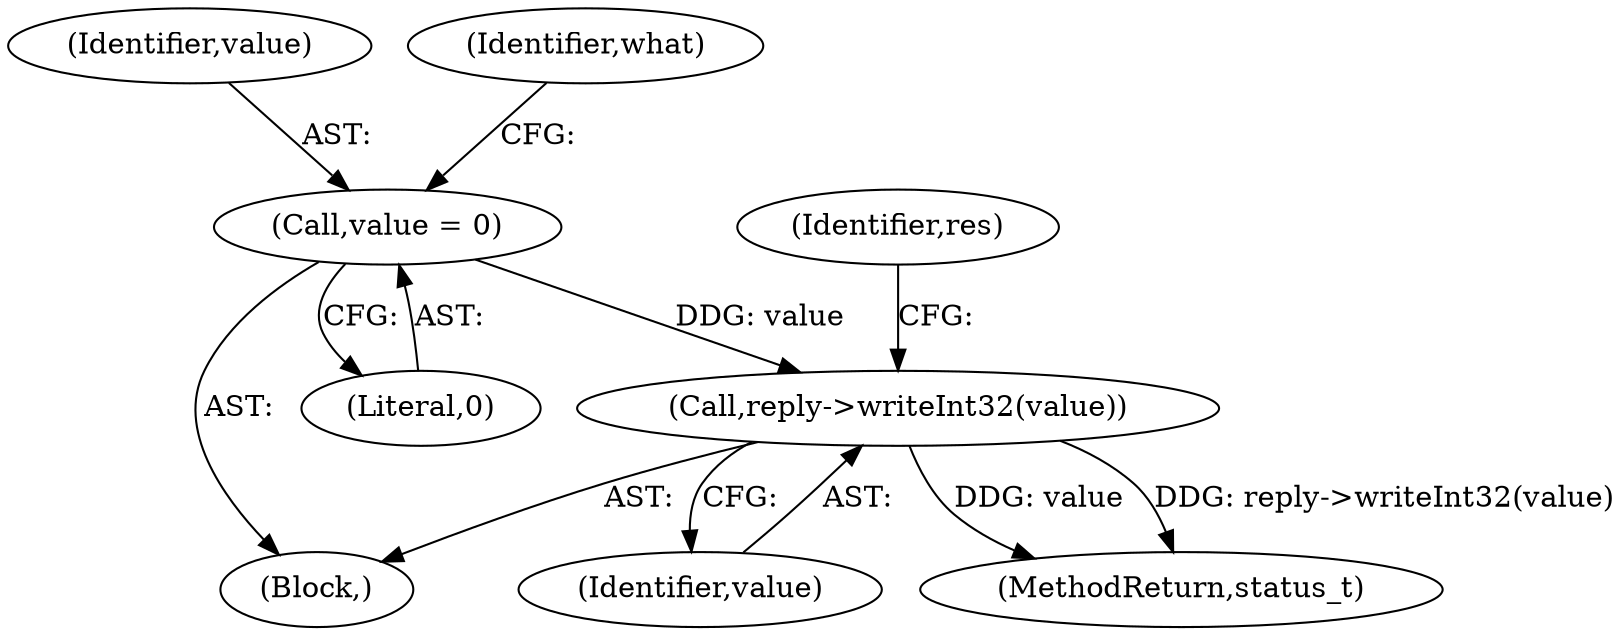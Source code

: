 digraph "0_Android_a30d7d90c4f718e46fb41a99b3d52800e1011b73_0@API" {
"1000405" [label="(Call,reply->writeInt32(value))"];
"1000391" [label="(Call,value = 0)"];
"1000596" [label="(MethodReturn,status_t)"];
"1000406" [label="(Identifier,value)"];
"1000405" [label="(Call,reply->writeInt32(value))"];
"1000392" [label="(Identifier,value)"];
"1000408" [label="(Identifier,res)"];
"1000391" [label="(Call,value = 0)"];
"1000385" [label="(Block,)"];
"1000396" [label="(Identifier,what)"];
"1000393" [label="(Literal,0)"];
"1000405" -> "1000385"  [label="AST: "];
"1000405" -> "1000406"  [label="CFG: "];
"1000406" -> "1000405"  [label="AST: "];
"1000408" -> "1000405"  [label="CFG: "];
"1000405" -> "1000596"  [label="DDG: reply->writeInt32(value)"];
"1000405" -> "1000596"  [label="DDG: value"];
"1000391" -> "1000405"  [label="DDG: value"];
"1000391" -> "1000385"  [label="AST: "];
"1000391" -> "1000393"  [label="CFG: "];
"1000392" -> "1000391"  [label="AST: "];
"1000393" -> "1000391"  [label="AST: "];
"1000396" -> "1000391"  [label="CFG: "];
}
